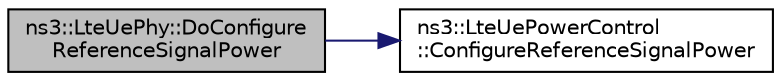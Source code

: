 digraph "ns3::LteUePhy::DoConfigureReferenceSignalPower"
{
 // LATEX_PDF_SIZE
  edge [fontname="Helvetica",fontsize="10",labelfontname="Helvetica",labelfontsize="10"];
  node [fontname="Helvetica",fontsize="10",shape=record];
  rankdir="LR";
  Node1 [label="ns3::LteUePhy::DoConfigure\lReferenceSignalPower",height=0.2,width=0.4,color="black", fillcolor="grey75", style="filled", fontcolor="black",tooltip="Configure reference signal power function."];
  Node1 -> Node2 [color="midnightblue",fontsize="10",style="solid",fontname="Helvetica"];
  Node2 [label="ns3::LteUePowerControl\l::ConfigureReferenceSignalPower",height=0.2,width=0.4,color="black", fillcolor="white", style="filled",URL="$classns3_1_1_lte_ue_power_control.html#a6ccd4a130fcff106dba6d65da4a53744",tooltip="Configure reference signal power (dBm) function."];
}
